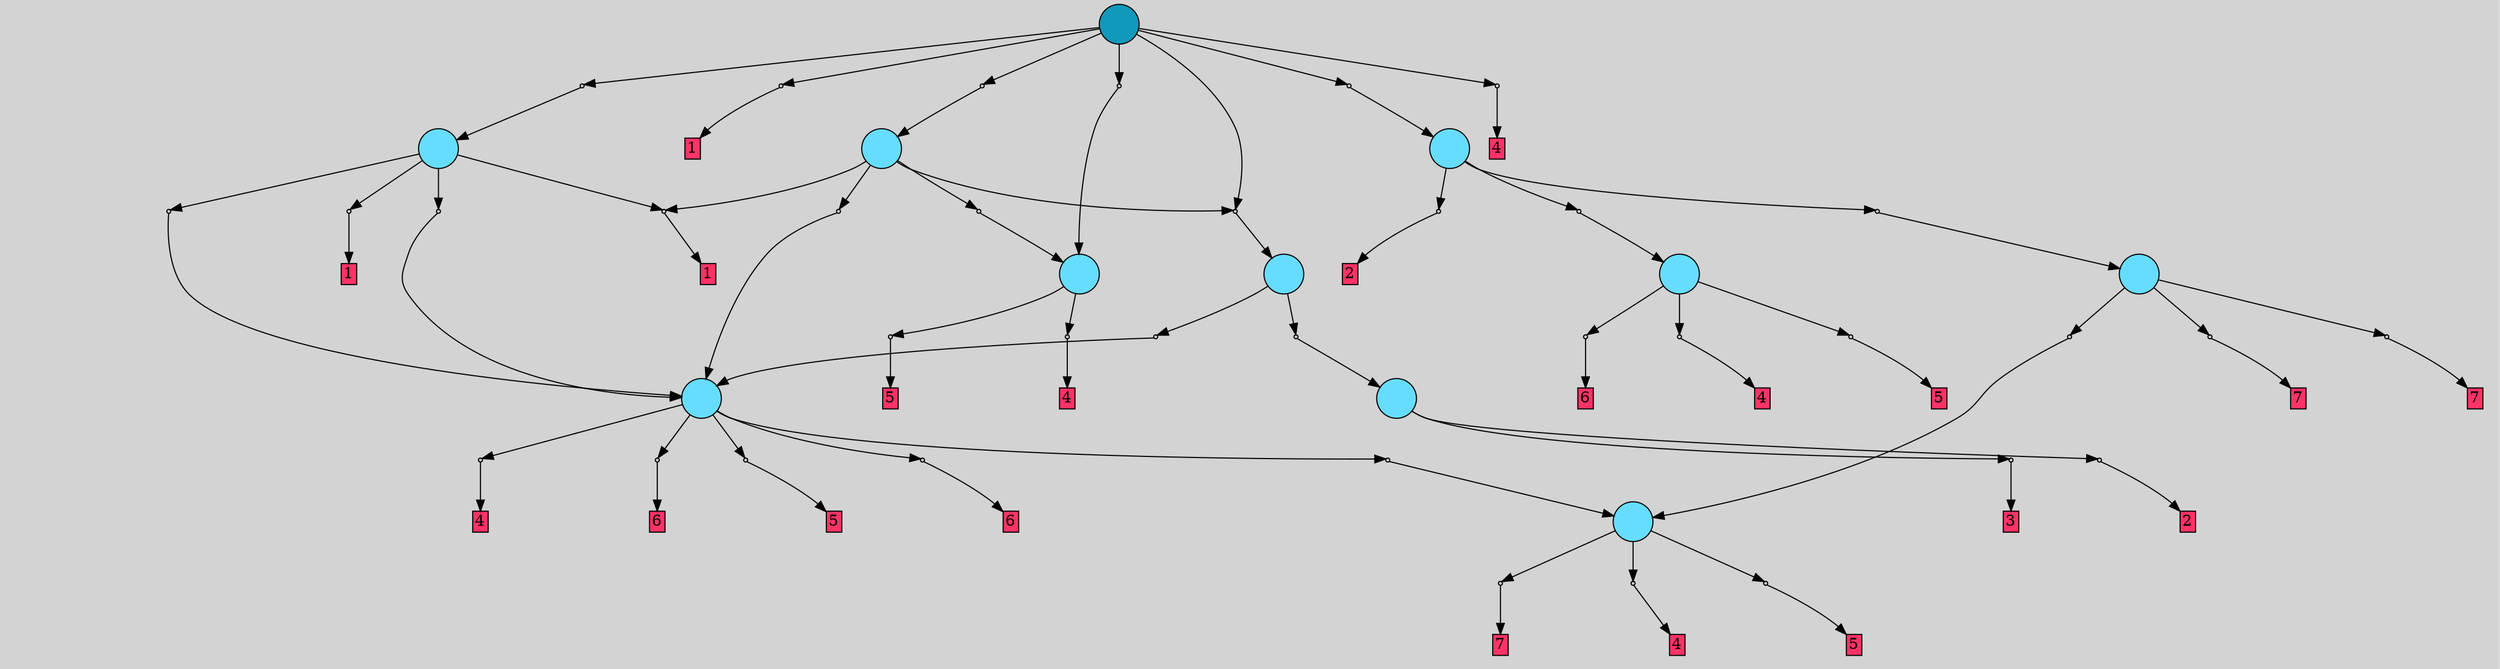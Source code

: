 // File exported with GEGELATI v1.3.1
// On the 2024-04-12 16:06:29
// With the File::TPGGraphDotExporter
digraph{
	graph[pad = "0.212, 0.055" bgcolor = lightgray]
	node[shape=circle style = filled label = ""]
		T0 [fillcolor="#66ddff"]
		T1 [fillcolor="#66ddff"]
		T2 [fillcolor="#66ddff"]
		T3 [fillcolor="#66ddff"]
		T4 [fillcolor="#66ddff"]
		T5 [fillcolor="#66ddff"]
		T6 [fillcolor="#66ddff"]
		T7 [fillcolor="#66ddff"]
		T8 [fillcolor="#66ddff"]
		T9 [fillcolor="#66ddff"]
		T10 [fillcolor="#1199bb"]
		P0 [fillcolor="#cccccc" shape=point] //
		I0 [shape=box style=invis label="2|0&2|1#4|7&#92;n"]
		P0 -> I0[style=invis]
		A0 [fillcolor="#ff3366" shape=box margin=0.03 width=0 height=0 label="2"]
		T0 -> P0 -> A0
		P1 [fillcolor="#cccccc" shape=point] //
		I1 [shape=box style=invis label="2|0&0|7#1|1&#92;n"]
		P1 -> I1[style=invis]
		A1 [fillcolor="#ff3366" shape=box margin=0.03 width=0 height=0 label="3"]
		T0 -> P1 -> A1
		P2 [fillcolor="#cccccc" shape=point] //
		I2 [shape=box style=invis label="2|0&3|5#4|1&#92;n"]
		P2 -> I2[style=invis]
		A2 [fillcolor="#ff3366" shape=box margin=0.03 width=0 height=0 label="5"]
		T1 -> P2 -> A2
		P3 [fillcolor="#cccccc" shape=point] //
		I3 [shape=box style=invis label="2|0&2|2#3|7&#92;n"]
		P3 -> I3[style=invis]
		A3 [fillcolor="#ff3366" shape=box margin=0.03 width=0 height=0 label="6"]
		T1 -> P3 -> A3
		P4 [fillcolor="#cccccc" shape=point] //
		I4 [shape=box style=invis label="0|0&2|0#3|7&#92;n"]
		P4 -> I4[style=invis]
		A4 [fillcolor="#ff3366" shape=box margin=0.03 width=0 height=0 label="4"]
		T1 -> P4 -> A4
		P5 [fillcolor="#cccccc" shape=point] //
		I5 [shape=box style=invis label="3|0&3|4#0|6&#92;n"]
		P5 -> I5[style=invis]
		A5 [fillcolor="#ff3366" shape=box margin=0.03 width=0 height=0 label="7"]
		T2 -> P5 -> A5
		P6 [fillcolor="#cccccc" shape=point] //
		I6 [shape=box style=invis label="4|0&1|4#4|7&#92;n"]
		P6 -> I6[style=invis]
		A6 [fillcolor="#ff3366" shape=box margin=0.03 width=0 height=0 label="4"]
		T2 -> P6 -> A6
		P7 [fillcolor="#cccccc" shape=point] //
		I7 [shape=box style=invis label="2|0&3|5#2|5&#92;n"]
		P7 -> I7[style=invis]
		A7 [fillcolor="#ff3366" shape=box margin=0.03 width=0 height=0 label="5"]
		T2 -> P7 -> A7
		P8 [fillcolor="#cccccc" shape=point] //
		I8 [shape=box style=invis label="2|0&3|5#2|5&#92;n"]
		P8 -> I8[style=invis]
		A8 [fillcolor="#ff3366" shape=box margin=0.03 width=0 height=0 label="5"]
		T3 -> P8 -> A8
		P9 [fillcolor="#cccccc" shape=point] //
		I9 [shape=box style=invis label="0|0&0|2#3|1&#92;n"]
		P9 -> I9[style=invis]
		A9 [fillcolor="#ff3366" shape=box margin=0.03 width=0 height=0 label="4"]
		T3 -> P9 -> A9
		P10 [fillcolor="#cccccc" shape=point] //
		I10 [shape=box style=invis label="1|0&2|1#0|7&#92;n"]
		P10 -> I10[style=invis]
		A10 [fillcolor="#ff3366" shape=box margin=0.03 width=0 height=0 label="6"]
		T4 -> P10 -> A10
		P11 [fillcolor="#cccccc" shape=point] //
		I11 [shape=box style=invis label="0|0&0|2#3|1&#92;n"]
		P11 -> I11[style=invis]
		A11 [fillcolor="#ff3366" shape=box margin=0.03 width=0 height=0 label="4"]
		T4 -> P11 -> A11
		P12 [fillcolor="#cccccc" shape=point] //
		I12 [shape=box style=invis label="5|0&1|0#2|6&#92;n"]
		P12 -> I12[style=invis]
		A12 [fillcolor="#ff3366" shape=box margin=0.03 width=0 height=0 label="6"]
		T4 -> P12 -> A12
		P13 [fillcolor="#cccccc" shape=point] //
		I13 [shape=box style=invis label="2|0&3|5#2|5&#92;n"]
		P13 -> I13[style=invis]
		A13 [fillcolor="#ff3366" shape=box margin=0.03 width=0 height=0 label="5"]
		T4 -> P13 -> A13
		P14 [fillcolor="#cccccc" shape=point] //
		I14 [shape=box style=invis label="6|0&3|0#0|0&#92;n"]
		P14 -> I14[style=invis]
		T4 -> P14 -> T2
		P15 [fillcolor="#cccccc" shape=point] //
		I15 [shape=box style=invis label="6|0&3|6#0|0&#92;n"]
		P15 -> I15[style=invis]
		T5 -> P15 -> T2
		P16 [fillcolor="#cccccc" shape=point] //
		I16 [shape=box style=invis label="2|0&4|5#1|1&#92;n"]
		P16 -> I16[style=invis]
		A14 [fillcolor="#ff3366" shape=box margin=0.03 width=0 height=0 label="7"]
		T5 -> P16 -> A14
		P17 [fillcolor="#cccccc" shape=point] //
		I17 [shape=box style=invis label="7|0&2|5#1|2&#92;n"]
		P17 -> I17[style=invis]
		A15 [fillcolor="#ff3366" shape=box margin=0.03 width=0 height=0 label="7"]
		T5 -> P17 -> A15
		P18 [fillcolor="#cccccc" shape=point] //
		I18 [shape=box style=invis label="7|0&4|5#2|2&#92;n"]
		P18 -> I18[style=invis]
		T6 -> P18 -> T4
		P19 [fillcolor="#cccccc" shape=point] //
		I19 [shape=box style=invis label="6|0&3|2#0|1&#92;n"]
		P19 -> I19[style=invis]
		T6 -> P19 -> T0
		P20 [fillcolor="#cccccc" shape=point] //
		I20 [shape=box style=invis label="6|0&3|2#0|1&#92;n"]
		P20 -> I20[style=invis]
		A16 [fillcolor="#ff3366" shape=box margin=0.03 width=0 height=0 label="2"]
		T7 -> P20 -> A16
		P21 [fillcolor="#cccccc" shape=point] //
		I21 [shape=box style=invis label="4|0&4|3#0|1&#92;n"]
		P21 -> I21[style=invis]
		T7 -> P21 -> T1
		P22 [fillcolor="#cccccc" shape=point] //
		I22 [shape=box style=invis label="2|0&4|5#1|1&#92;n"]
		P22 -> I22[style=invis]
		T7 -> P22 -> T5
		P23 [fillcolor="#cccccc" shape=point] //
		I23 [shape=box style=invis label="7|0&4|5#2|2&#92;n"]
		P23 -> I23[style=invis]
		T8 -> P23 -> T4
		P24 [fillcolor="#cccccc" shape=point] //
		I24 [shape=box style=invis label="7|0&3|7#1|7&#92;n"]
		P24 -> I24[style=invis]
		T8 -> P24 -> T3
		P25 [fillcolor="#cccccc" shape=point] //
		I25 [shape=box style=invis label="6|0&3|2#0|1&#92;n"]
		P25 -> I25[style=invis]
		T8 -> P25 -> T6
		P26 [fillcolor="#cccccc" shape=point] //
		I26 [shape=box style=invis label="6|2&3|7#2|6&#92;n2|0&1|0#0|2&#92;n"]
		P26 -> I26[style=invis]
		A17 [fillcolor="#ff3366" shape=box margin=0.03 width=0 height=0 label="1"]
		T8 -> P26 -> A17
		P27 [fillcolor="#cccccc" shape=point] //
		I27 [shape=box style=invis label="7|0&4|5#1|7&#92;n"]
		P27 -> I27[style=invis]
		T9 -> P27 -> T4
		P28 [fillcolor="#cccccc" shape=point] //
		I28 [shape=box style=invis label="4|6&3|2#2|2&#92;n6|0&0|6#3|2&#92;n"]
		P28 -> I28[style=invis]
		A18 [fillcolor="#ff3366" shape=box margin=0.03 width=0 height=0 label="1"]
		T9 -> P28 -> A18
		T9 -> P26
		P29 [fillcolor="#cccccc" shape=point] //
		I29 [shape=box style=invis label="2|0&4|4#2|2&#92;n"]
		P29 -> I29[style=invis]
		T9 -> P29 -> T4
		P30 [fillcolor="#cccccc" shape=point] //
		I30 [shape=box style=invis label="7|0&4|5#1|7&#92;n"]
		P30 -> I30[style=invis]
		T10 -> P30 -> T9
		P31 [fillcolor="#cccccc" shape=point] //
		I31 [shape=box style=invis label="6|0&3|7#2|7&#92;n"]
		P31 -> I31[style=invis]
		A19 [fillcolor="#ff3366" shape=box margin=0.03 width=0 height=0 label="1"]
		T10 -> P31 -> A19
		P32 [fillcolor="#cccccc" shape=point] //
		I32 [shape=box style=invis label="7|0&3|7#1|7&#92;n"]
		P32 -> I32[style=invis]
		T10 -> P32 -> T3
		P33 [fillcolor="#cccccc" shape=point] //
		I33 [shape=box style=invis label="7|0&2|0#2|7&#92;n"]
		P33 -> I33[style=invis]
		T10 -> P33 -> T7
		P34 [fillcolor="#cccccc" shape=point] //
		I34 [shape=box style=invis label="2|0&4|3#3|3&#92;n"]
		P34 -> I34[style=invis]
		A20 [fillcolor="#ff3366" shape=box margin=0.03 width=0 height=0 label="4"]
		T10 -> P34 -> A20
		P35 [fillcolor="#cccccc" shape=point] //
		I35 [shape=box style=invis label="7|6&1|4#1|2&#92;n4|0&0|6#0|1&#92;n"]
		P35 -> I35[style=invis]
		T10 -> P35 -> T8
		T10 -> P25
		{ rank= same T10 }
}
